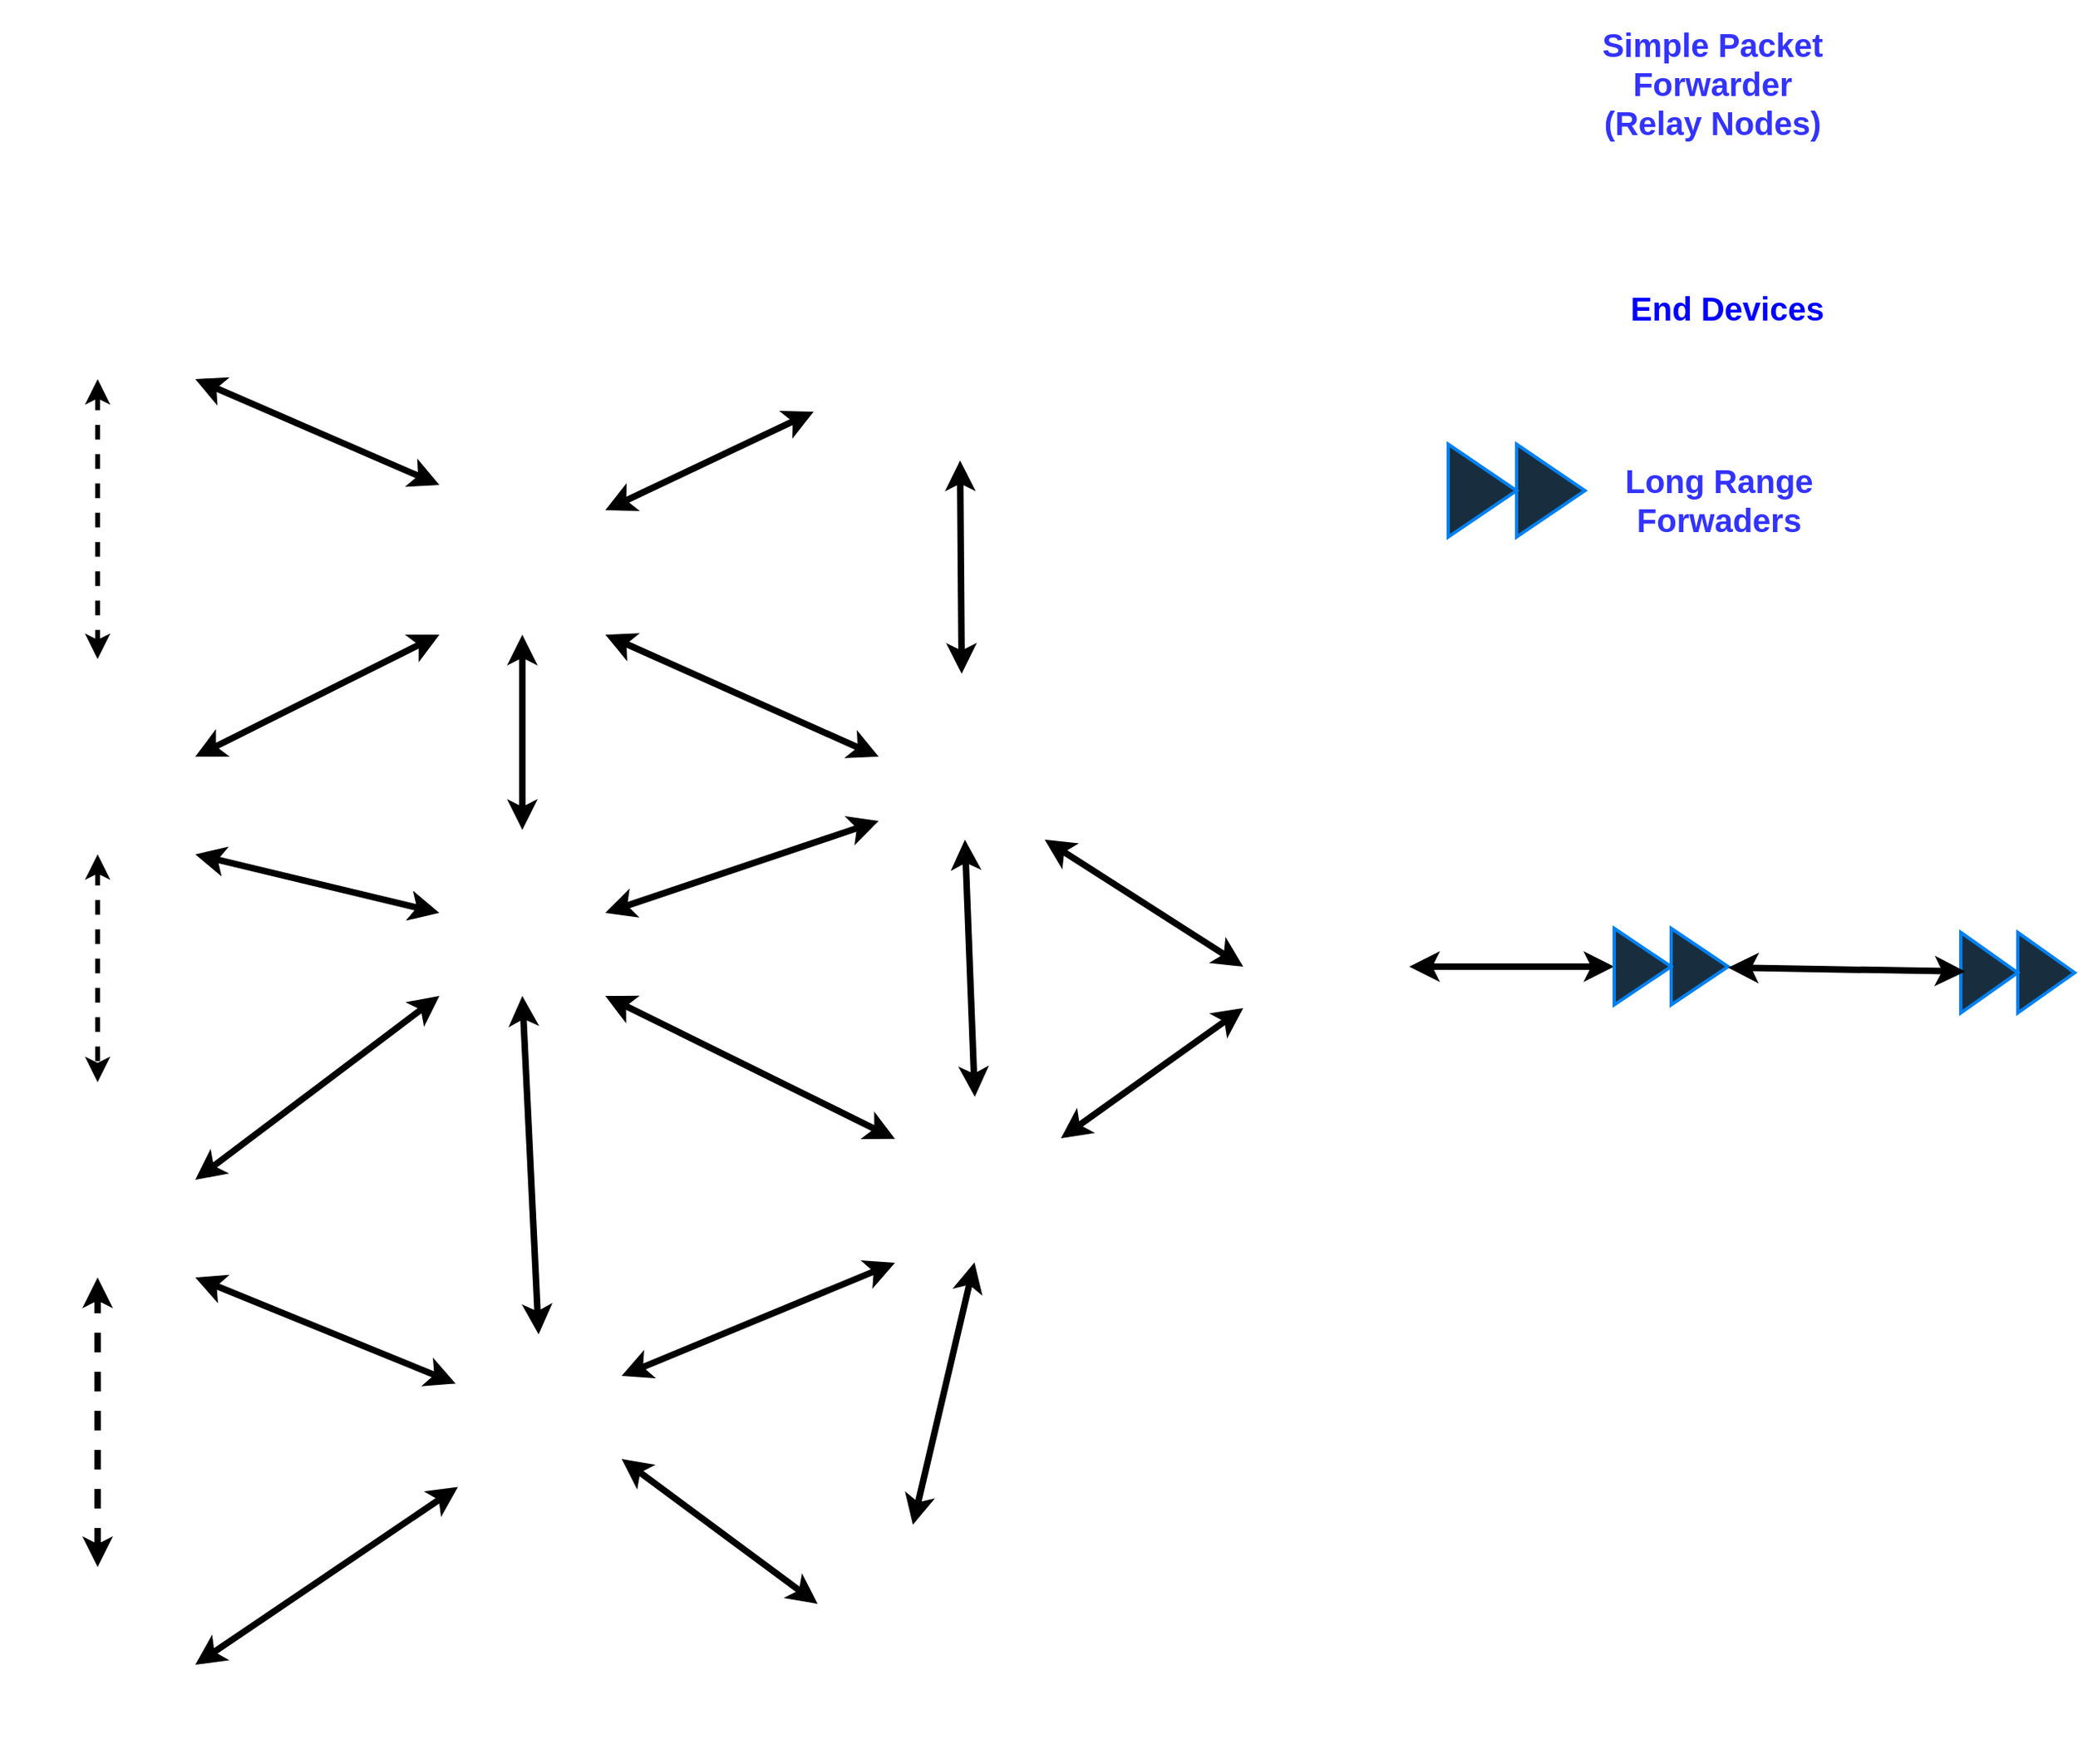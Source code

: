 <mxfile version="23.0.2" type="github">
  <diagram name="Page-1" id="EuA_YrtEMQ8OeRDGVzNk">
    <mxGraphModel dx="1466" dy="1903" grid="1" gridSize="10" guides="1" tooltips="1" connect="1" arrows="1" fold="1" page="1" pageScale="1" pageWidth="850" pageHeight="1100" math="0" shadow="0">
      <root>
        <mxCell id="0" />
        <mxCell id="1" parent="0" />
        <mxCell id="NCyLiusnZEwWGSVtfZov-16" style="edgeStyle=none;shape=connector;rounded=0;orthogonalLoop=1;jettySize=auto;html=1;exitX=1;exitY=0.5;exitDx=0;exitDy=0;entryX=0;entryY=1;entryDx=0;entryDy=0;labelBackgroundColor=default;strokeColor=default;align=center;verticalAlign=middle;fontFamily=Helvetica;fontSize=11;fontColor=default;startArrow=classic;startFill=1;endArrow=classic;endFill=1;strokeWidth=4;" edge="1" parent="1" source="NCyLiusnZEwWGSVtfZov-1" target="NCyLiusnZEwWGSVtfZov-5">
          <mxGeometry relative="1" as="geometry" />
        </mxCell>
        <mxCell id="NCyLiusnZEwWGSVtfZov-37" style="rounded=0;orthogonalLoop=1;jettySize=auto;html=1;exitX=1;exitY=1;exitDx=0;exitDy=0;entryX=0;entryY=0.5;entryDx=0;entryDy=0;strokeColor=default;startArrow=classic;startFill=1;endFill=1;strokeWidth=4;" edge="1" parent="1" source="NCyLiusnZEwWGSVtfZov-1" target="NCyLiusnZEwWGSVtfZov-4">
          <mxGeometry relative="1" as="geometry" />
        </mxCell>
        <mxCell id="NCyLiusnZEwWGSVtfZov-42" style="edgeStyle=none;shape=connector;rounded=0;orthogonalLoop=1;jettySize=auto;html=1;entryX=0.5;entryY=0;entryDx=0;entryDy=0;labelBackgroundColor=default;strokeColor=default;align=center;verticalAlign=middle;fontFamily=Helvetica;fontSize=11;fontColor=default;startArrow=classic;startFill=1;endArrow=classic;endFill=1;dashed=1;strokeWidth=3;" edge="1" parent="1" source="NCyLiusnZEwWGSVtfZov-1" target="NCyLiusnZEwWGSVtfZov-3">
          <mxGeometry relative="1" as="geometry" />
        </mxCell>
        <mxCell id="NCyLiusnZEwWGSVtfZov-1" value="" style="shape=image;verticalLabelPosition=bottom;labelBackgroundColor=default;verticalAlign=top;aspect=fixed;imageAspect=0;image=https://static.thenounproject.com/png/3216172-200.png;" vertex="1" parent="1">
          <mxGeometry x="80" y="242" width="120" height="120" as="geometry" />
        </mxCell>
        <mxCell id="NCyLiusnZEwWGSVtfZov-23" style="edgeStyle=none;shape=connector;rounded=0;orthogonalLoop=1;jettySize=auto;html=1;exitX=1;exitY=0.25;exitDx=0;exitDy=0;entryX=0;entryY=1;entryDx=0;entryDy=0;labelBackgroundColor=default;strokeColor=default;align=center;verticalAlign=middle;fontFamily=Helvetica;fontSize=11;fontColor=default;startArrow=classic;startFill=1;endArrow=classic;endFill=1;strokeWidth=4;" edge="1" parent="1" source="NCyLiusnZEwWGSVtfZov-2" target="NCyLiusnZEwWGSVtfZov-10">
          <mxGeometry relative="1" as="geometry" />
        </mxCell>
        <mxCell id="NCyLiusnZEwWGSVtfZov-38" style="rounded=0;orthogonalLoop=1;jettySize=auto;html=1;exitX=0.5;exitY=0;exitDx=0;exitDy=0;entryX=0.5;entryY=1;entryDx=0;entryDy=0;strokeColor=default;startArrow=classic;startFill=1;endFill=1;strokeWidth=4;" edge="1" parent="1" source="NCyLiusnZEwWGSVtfZov-2" target="NCyLiusnZEwWGSVtfZov-4">
          <mxGeometry relative="1" as="geometry" />
        </mxCell>
        <mxCell id="NCyLiusnZEwWGSVtfZov-2" value="" style="shape=image;verticalLabelPosition=bottom;labelBackgroundColor=default;verticalAlign=top;aspect=fixed;imageAspect=0;image=https://cdn-icons-png.freepik.com/512/1698/1698293.png;" vertex="1" parent="1">
          <mxGeometry x="360" y="657" width="102" height="102" as="geometry" />
        </mxCell>
        <mxCell id="NCyLiusnZEwWGSVtfZov-17" style="edgeStyle=none;shape=connector;rounded=0;orthogonalLoop=1;jettySize=auto;html=1;exitX=1;exitY=0.5;exitDx=0;exitDy=0;entryX=0;entryY=1;entryDx=0;entryDy=0;labelBackgroundColor=default;strokeColor=default;align=center;verticalAlign=middle;fontFamily=Helvetica;fontSize=11;fontColor=default;startArrow=classic;startFill=1;endArrow=classic;endFill=1;strokeWidth=4;" edge="1" parent="1" source="NCyLiusnZEwWGSVtfZov-3" target="NCyLiusnZEwWGSVtfZov-4">
          <mxGeometry relative="1" as="geometry" />
        </mxCell>
        <mxCell id="NCyLiusnZEwWGSVtfZov-19" style="edgeStyle=none;shape=connector;rounded=0;orthogonalLoop=1;jettySize=auto;html=1;exitX=1;exitY=1;exitDx=0;exitDy=0;labelBackgroundColor=default;strokeColor=default;align=center;verticalAlign=middle;fontFamily=Helvetica;fontSize=11;fontColor=default;startArrow=classic;startFill=1;endArrow=classic;endFill=1;strokeWidth=4;" edge="1" parent="1" source="NCyLiusnZEwWGSVtfZov-3" target="NCyLiusnZEwWGSVtfZov-2">
          <mxGeometry relative="1" as="geometry" />
        </mxCell>
        <mxCell id="NCyLiusnZEwWGSVtfZov-3" value="" style="shape=image;verticalLabelPosition=bottom;labelBackgroundColor=default;verticalAlign=top;aspect=fixed;imageAspect=0;image=https://static.thenounproject.com/png/3216172-200.png;" vertex="1" parent="1">
          <mxGeometry x="80" y="502" width="120" height="120" as="geometry" />
        </mxCell>
        <mxCell id="NCyLiusnZEwWGSVtfZov-27" style="edgeStyle=none;shape=connector;rounded=0;orthogonalLoop=1;jettySize=auto;html=1;exitX=1;exitY=1;exitDx=0;exitDy=0;labelBackgroundColor=default;strokeColor=default;align=center;verticalAlign=middle;fontFamily=Helvetica;fontSize=11;fontColor=default;startArrow=classic;startFill=1;endArrow=classic;endFill=1;strokeWidth=4;" edge="1" parent="1" source="NCyLiusnZEwWGSVtfZov-4" target="NCyLiusnZEwWGSVtfZov-10">
          <mxGeometry relative="1" as="geometry" />
        </mxCell>
        <mxCell id="NCyLiusnZEwWGSVtfZov-4" value="" style="shape=image;verticalLabelPosition=bottom;labelBackgroundColor=default;verticalAlign=top;aspect=fixed;imageAspect=0;image=https://cdn-icons-png.freepik.com/512/1698/1698293.png;" vertex="1" parent="1">
          <mxGeometry x="350" y="347" width="102" height="102" as="geometry" />
        </mxCell>
        <mxCell id="NCyLiusnZEwWGSVtfZov-20" style="edgeStyle=none;shape=connector;rounded=0;orthogonalLoop=1;jettySize=auto;html=1;exitX=1;exitY=0.25;exitDx=0;exitDy=0;entryX=0;entryY=0.75;entryDx=0;entryDy=0;labelBackgroundColor=default;strokeColor=default;align=center;verticalAlign=middle;fontFamily=Helvetica;fontSize=11;fontColor=default;startArrow=classic;startFill=1;endArrow=classic;endFill=1;strokeWidth=4;" edge="1" parent="1" source="NCyLiusnZEwWGSVtfZov-5" target="NCyLiusnZEwWGSVtfZov-12">
          <mxGeometry relative="1" as="geometry" />
        </mxCell>
        <mxCell id="NCyLiusnZEwWGSVtfZov-21" style="edgeStyle=none;shape=connector;rounded=0;orthogonalLoop=1;jettySize=auto;html=1;exitX=1;exitY=1;exitDx=0;exitDy=0;entryX=0;entryY=0.5;entryDx=0;entryDy=0;labelBackgroundColor=default;strokeColor=default;align=center;verticalAlign=middle;fontFamily=Helvetica;fontSize=11;fontColor=default;startArrow=classic;startFill=1;endArrow=classic;endFill=1;strokeWidth=4;" edge="1" parent="1" source="NCyLiusnZEwWGSVtfZov-5" target="NCyLiusnZEwWGSVtfZov-9">
          <mxGeometry relative="1" as="geometry" />
        </mxCell>
        <mxCell id="NCyLiusnZEwWGSVtfZov-39" style="edgeStyle=none;shape=connector;rounded=0;orthogonalLoop=1;jettySize=auto;html=1;entryX=0.5;entryY=0;entryDx=0;entryDy=0;labelBackgroundColor=default;strokeColor=default;align=center;verticalAlign=middle;fontFamily=Helvetica;fontSize=11;fontColor=default;startArrow=classic;startFill=1;endArrow=classic;endFill=1;strokeWidth=4;" edge="1" parent="1" source="NCyLiusnZEwWGSVtfZov-5" target="NCyLiusnZEwWGSVtfZov-4">
          <mxGeometry relative="1" as="geometry" />
        </mxCell>
        <mxCell id="NCyLiusnZEwWGSVtfZov-5" value="" style="shape=image;verticalLabelPosition=bottom;labelBackgroundColor=default;verticalAlign=top;aspect=fixed;imageAspect=0;image=https://cdn-icons-png.freepik.com/512/1698/1698293.png;" vertex="1" parent="1">
          <mxGeometry x="350" y="125" width="102" height="102" as="geometry" />
        </mxCell>
        <mxCell id="NCyLiusnZEwWGSVtfZov-41" style="edgeStyle=none;shape=connector;rounded=0;orthogonalLoop=1;jettySize=auto;html=1;exitX=0.5;exitY=1;exitDx=0;exitDy=0;labelBackgroundColor=default;strokeColor=default;align=center;verticalAlign=middle;fontFamily=Helvetica;fontSize=11;fontColor=default;startArrow=classic;startFill=1;endArrow=classic;endFill=1;dashed=1;strokeWidth=3;" edge="1" parent="1" source="NCyLiusnZEwWGSVtfZov-6" target="NCyLiusnZEwWGSVtfZov-1">
          <mxGeometry relative="1" as="geometry" />
        </mxCell>
        <mxCell id="NCyLiusnZEwWGSVtfZov-6" value="" style="shape=image;verticalLabelPosition=bottom;labelBackgroundColor=default;verticalAlign=top;aspect=fixed;imageAspect=0;image=https://static.thenounproject.com/png/3216172-200.png;" vertex="1" parent="1">
          <mxGeometry x="80" y="-50" width="120" height="120" as="geometry" />
        </mxCell>
        <mxCell id="NCyLiusnZEwWGSVtfZov-43" style="edgeStyle=none;shape=connector;rounded=0;orthogonalLoop=1;jettySize=auto;html=1;exitX=0.5;exitY=0;exitDx=0;exitDy=0;labelBackgroundColor=default;strokeColor=default;align=center;verticalAlign=middle;fontFamily=Helvetica;fontSize=11;fontColor=default;startArrow=classic;startFill=1;endArrow=classic;endFill=1;strokeWidth=4;dashed=1;" edge="1" parent="1" source="NCyLiusnZEwWGSVtfZov-7" target="NCyLiusnZEwWGSVtfZov-3">
          <mxGeometry relative="1" as="geometry" />
        </mxCell>
        <mxCell id="NCyLiusnZEwWGSVtfZov-7" value="" style="shape=image;verticalLabelPosition=bottom;labelBackgroundColor=default;verticalAlign=top;aspect=fixed;imageAspect=0;image=https://static.thenounproject.com/png/3216172-200.png;" vertex="1" parent="1">
          <mxGeometry x="80" y="800" width="120" height="120" as="geometry" />
        </mxCell>
        <mxCell id="NCyLiusnZEwWGSVtfZov-30" style="edgeStyle=none;shape=connector;rounded=0;orthogonalLoop=1;jettySize=auto;html=1;exitX=1;exitY=1;exitDx=0;exitDy=0;entryX=0;entryY=0.5;entryDx=0;entryDy=0;labelBackgroundColor=default;strokeColor=default;align=center;verticalAlign=middle;fontFamily=Helvetica;fontSize=11;fontColor=default;startArrow=classic;startFill=1;endArrow=classic;endFill=1;strokeWidth=4;" edge="1" parent="1" source="NCyLiusnZEwWGSVtfZov-9" target="NCyLiusnZEwWGSVtfZov-11">
          <mxGeometry relative="1" as="geometry" />
        </mxCell>
        <mxCell id="NCyLiusnZEwWGSVtfZov-40" style="edgeStyle=none;shape=connector;rounded=0;orthogonalLoop=1;jettySize=auto;html=1;labelBackgroundColor=default;strokeColor=default;align=center;verticalAlign=middle;fontFamily=Helvetica;fontSize=11;fontColor=default;startArrow=classic;startFill=1;endArrow=classic;endFill=1;strokeWidth=4;" edge="1" parent="1" source="NCyLiusnZEwWGSVtfZov-9" target="NCyLiusnZEwWGSVtfZov-10">
          <mxGeometry relative="1" as="geometry" />
        </mxCell>
        <mxCell id="NCyLiusnZEwWGSVtfZov-9" value="" style="shape=image;verticalLabelPosition=bottom;labelBackgroundColor=default;verticalAlign=top;aspect=fixed;imageAspect=0;image=https://cdn-icons-png.freepik.com/512/1698/1698293.png;" vertex="1" parent="1">
          <mxGeometry x="620" y="251" width="102" height="102" as="geometry" />
        </mxCell>
        <mxCell id="NCyLiusnZEwWGSVtfZov-31" style="edgeStyle=none;shape=connector;rounded=0;orthogonalLoop=1;jettySize=auto;html=1;exitX=1;exitY=0.25;exitDx=0;exitDy=0;entryX=0;entryY=0.75;entryDx=0;entryDy=0;labelBackgroundColor=default;strokeColor=default;align=center;verticalAlign=middle;fontFamily=Helvetica;fontSize=11;fontColor=default;startArrow=classic;startFill=1;endArrow=classic;endFill=1;strokeWidth=4;" edge="1" parent="1" source="NCyLiusnZEwWGSVtfZov-10" target="NCyLiusnZEwWGSVtfZov-11">
          <mxGeometry relative="1" as="geometry" />
        </mxCell>
        <mxCell id="NCyLiusnZEwWGSVtfZov-10" value="" style="shape=image;verticalLabelPosition=bottom;labelBackgroundColor=default;verticalAlign=top;aspect=fixed;imageAspect=0;image=https://cdn-icons-png.freepik.com/512/1698/1698293.png;" vertex="1" parent="1">
          <mxGeometry x="630" y="511" width="102" height="102" as="geometry" />
        </mxCell>
        <mxCell id="NCyLiusnZEwWGSVtfZov-47" style="edgeStyle=none;shape=connector;rounded=0;orthogonalLoop=1;jettySize=auto;html=1;labelBackgroundColor=default;strokeColor=default;align=center;verticalAlign=middle;fontFamily=Helvetica;fontSize=11;fontColor=default;startArrow=classic;startFill=1;endArrow=classic;endFill=1;strokeWidth=4;" edge="1" parent="1" source="NCyLiusnZEwWGSVtfZov-11" target="NCyLiusnZEwWGSVtfZov-44">
          <mxGeometry relative="1" as="geometry" />
        </mxCell>
        <mxCell id="NCyLiusnZEwWGSVtfZov-11" value="" style="shape=image;verticalLabelPosition=bottom;labelBackgroundColor=default;verticalAlign=top;aspect=fixed;imageAspect=0;image=https://cdn-icons-png.freepik.com/512/1698/1698293.png;" vertex="1" parent="1">
          <mxGeometry x="844" y="380" width="102" height="102" as="geometry" />
        </mxCell>
        <mxCell id="NCyLiusnZEwWGSVtfZov-28" style="edgeStyle=none;shape=connector;rounded=0;orthogonalLoop=1;jettySize=auto;html=1;exitX=0.75;exitY=1;exitDx=0;exitDy=0;entryX=0.5;entryY=0;entryDx=0;entryDy=0;labelBackgroundColor=default;strokeColor=default;align=center;verticalAlign=middle;fontFamily=Helvetica;fontSize=11;fontColor=default;startArrow=classic;startFill=1;endArrow=classic;endFill=1;strokeWidth=4;" edge="1" parent="1" source="NCyLiusnZEwWGSVtfZov-12" target="NCyLiusnZEwWGSVtfZov-9">
          <mxGeometry relative="1" as="geometry" />
        </mxCell>
        <mxCell id="NCyLiusnZEwWGSVtfZov-12" value="" style="shape=image;verticalLabelPosition=bottom;labelBackgroundColor=default;verticalAlign=top;aspect=fixed;imageAspect=0;image=https://static.thenounproject.com/png/3216172-200.png;" vertex="1" parent="1">
          <mxGeometry x="580" width="120" height="120" as="geometry" />
        </mxCell>
        <mxCell id="NCyLiusnZEwWGSVtfZov-29" style="edgeStyle=none;shape=connector;rounded=0;orthogonalLoop=1;jettySize=auto;html=1;exitX=0.5;exitY=0;exitDx=0;exitDy=0;labelBackgroundColor=default;strokeColor=default;align=center;verticalAlign=middle;fontFamily=Helvetica;fontSize=11;fontColor=default;startArrow=classic;startFill=1;endArrow=classic;endFill=1;strokeWidth=4;entryX=0.479;entryY=0.997;entryDx=0;entryDy=0;entryPerimeter=0;" edge="1" parent="1" source="NCyLiusnZEwWGSVtfZov-13" target="NCyLiusnZEwWGSVtfZov-10">
          <mxGeometry relative="1" as="geometry" />
        </mxCell>
        <mxCell id="NCyLiusnZEwWGSVtfZov-13" value="" style="shape=image;verticalLabelPosition=bottom;labelBackgroundColor=default;verticalAlign=top;aspect=fixed;imageAspect=0;image=https://static.thenounproject.com/png/3216172-200.png;" vertex="1" parent="1">
          <mxGeometry x="581" y="774" width="120" height="120" as="geometry" />
        </mxCell>
        <mxCell id="NCyLiusnZEwWGSVtfZov-15" style="rounded=0;orthogonalLoop=1;jettySize=auto;html=1;exitX=1;exitY=1;exitDx=0;exitDy=0;entryX=0;entryY=0.098;entryDx=0;entryDy=0;entryPerimeter=0;endArrow=classic;endFill=1;startArrow=classic;startFill=1;strokeWidth=4;" edge="1" parent="1" source="NCyLiusnZEwWGSVtfZov-6" target="NCyLiusnZEwWGSVtfZov-5">
          <mxGeometry relative="1" as="geometry" />
        </mxCell>
        <mxCell id="NCyLiusnZEwWGSVtfZov-18" style="edgeStyle=none;shape=connector;rounded=0;orthogonalLoop=1;jettySize=auto;html=1;exitX=1;exitY=0.5;exitDx=0;exitDy=0;entryX=0.014;entryY=0.919;entryDx=0;entryDy=0;entryPerimeter=0;labelBackgroundColor=default;strokeColor=default;align=center;verticalAlign=middle;fontFamily=Helvetica;fontSize=11;fontColor=default;startArrow=classic;startFill=1;endArrow=classic;endFill=1;strokeWidth=4;" edge="1" parent="1" source="NCyLiusnZEwWGSVtfZov-7" target="NCyLiusnZEwWGSVtfZov-2">
          <mxGeometry relative="1" as="geometry" />
        </mxCell>
        <mxCell id="NCyLiusnZEwWGSVtfZov-22" style="edgeStyle=none;shape=connector;rounded=0;orthogonalLoop=1;jettySize=auto;html=1;exitX=1;exitY=0.5;exitDx=0;exitDy=0;entryX=0;entryY=0.887;entryDx=0;entryDy=0;entryPerimeter=0;labelBackgroundColor=default;strokeColor=default;align=center;verticalAlign=middle;fontFamily=Helvetica;fontSize=11;fontColor=default;startArrow=classic;startFill=1;endArrow=classic;endFill=1;strokeWidth=4;" edge="1" parent="1" source="NCyLiusnZEwWGSVtfZov-4" target="NCyLiusnZEwWGSVtfZov-9">
          <mxGeometry relative="1" as="geometry" />
        </mxCell>
        <mxCell id="NCyLiusnZEwWGSVtfZov-24" style="edgeStyle=none;shape=connector;rounded=0;orthogonalLoop=1;jettySize=auto;html=1;exitX=1;exitY=0.75;exitDx=0;exitDy=0;entryX=0.012;entryY=0.405;entryDx=0;entryDy=0;entryPerimeter=0;labelBackgroundColor=default;strokeColor=default;align=center;verticalAlign=middle;fontFamily=Helvetica;fontSize=11;fontColor=default;startArrow=classic;startFill=1;endArrow=classic;endFill=1;strokeWidth=4;" edge="1" parent="1" source="NCyLiusnZEwWGSVtfZov-2" target="NCyLiusnZEwWGSVtfZov-13">
          <mxGeometry relative="1" as="geometry" />
        </mxCell>
        <mxCell id="NCyLiusnZEwWGSVtfZov-33" value="" style="shape=image;verticalLabelPosition=bottom;labelBackgroundColor=default;verticalAlign=top;aspect=fixed;imageAspect=0;image=https://cdn-icons-png.freepik.com/512/1698/1698293.png;imageBackground=none;" vertex="1" parent="1">
          <mxGeometry x="956" y="-163" width="102" height="102" as="geometry" />
        </mxCell>
        <mxCell id="NCyLiusnZEwWGSVtfZov-34" value="Simple Packet&lt;br style=&quot;font-size: 20px;&quot;&gt;Forwarder&lt;br style=&quot;font-size: 20px;&quot;&gt;(Relay Nodes)" style="text;html=1;align=center;verticalAlign=middle;resizable=0;points=[];autosize=1;strokeColor=none;fillColor=none;fontSize=20;fontFamily=Helvetica;fontColor=#3333FF;fontStyle=1" vertex="1" parent="1">
          <mxGeometry x="1052" y="-157" width="160" height="90" as="geometry" />
        </mxCell>
        <mxCell id="NCyLiusnZEwWGSVtfZov-35" value="" style="shape=image;verticalLabelPosition=bottom;labelBackgroundColor=default;verticalAlign=top;aspect=fixed;imageAspect=0;image=https://static.thenounproject.com/png/3216172-200.png;" vertex="1" parent="1">
          <mxGeometry x="947" y="-50" width="120" height="120" as="geometry" />
        </mxCell>
        <mxCell id="NCyLiusnZEwWGSVtfZov-36" value="End Devices" style="text;html=1;align=center;verticalAlign=middle;resizable=0;points=[];autosize=1;strokeColor=none;fillColor=none;fontSize=20;fontFamily=Helvetica;fontColor=#0000FF;fontStyle=1" vertex="1" parent="1">
          <mxGeometry x="1071" y="6" width="140" height="40" as="geometry" />
        </mxCell>
        <mxCell id="NCyLiusnZEwWGSVtfZov-44" value="" style="html=1;verticalLabelPosition=bottom;align=center;labelBackgroundColor=#ffffff;verticalAlign=top;strokeWidth=2;strokeColor=#0080F0;shadow=0;dashed=0;shape=mxgraph.ios7.icons.forward;fontFamily=Helvetica;fontSize=11;fontColor=default;fillColor=#182E3E;" vertex="1" parent="1">
          <mxGeometry x="1072" y="407.5" width="70" height="47" as="geometry" />
        </mxCell>
        <mxCell id="NCyLiusnZEwWGSVtfZov-45" value="" style="html=1;verticalLabelPosition=bottom;align=center;labelBackgroundColor=#ffffff;verticalAlign=top;strokeWidth=2;strokeColor=#0080F0;shadow=0;dashed=0;shape=mxgraph.ios7.icons.forward;fontFamily=Helvetica;fontSize=11;fontColor=default;fillColor=#182E3E;" vertex="1" parent="1">
          <mxGeometry x="1285" y="410" width="70" height="49.5" as="geometry" />
        </mxCell>
        <mxCell id="NCyLiusnZEwWGSVtfZov-48" style="edgeStyle=none;shape=connector;rounded=0;orthogonalLoop=1;jettySize=auto;html=1;entryX=0.039;entryY=0.485;entryDx=0;entryDy=0;entryPerimeter=0;labelBackgroundColor=default;strokeColor=default;align=center;verticalAlign=middle;fontFamily=Helvetica;fontSize=11;fontColor=default;startArrow=classic;startFill=1;endArrow=classic;endFill=1;strokeWidth=4;" edge="1" parent="1" source="NCyLiusnZEwWGSVtfZov-44" target="NCyLiusnZEwWGSVtfZov-45">
          <mxGeometry relative="1" as="geometry" />
        </mxCell>
        <mxCell id="NCyLiusnZEwWGSVtfZov-49" value="" style="html=1;verticalLabelPosition=bottom;align=center;labelBackgroundColor=#ffffff;verticalAlign=top;strokeWidth=2;strokeColor=#0080F0;shadow=0;dashed=0;shape=mxgraph.ios7.icons.forward;fontFamily=Helvetica;fontSize=11;fontColor=default;fillColor=#182E3E;" vertex="1" parent="1">
          <mxGeometry x="970" y="110" width="84" height="57" as="geometry" />
        </mxCell>
        <mxCell id="NCyLiusnZEwWGSVtfZov-50" value="Long Range&lt;br&gt;Forwaders" style="text;html=1;align=center;verticalAlign=middle;resizable=0;points=[];autosize=1;strokeColor=none;fillColor=none;fontSize=20;fontFamily=Helvetica;fontColor=#3333FF;fontStyle=1" vertex="1" parent="1">
          <mxGeometry x="1066" y="113.5" width="140" height="60" as="geometry" />
        </mxCell>
      </root>
    </mxGraphModel>
  </diagram>
</mxfile>
